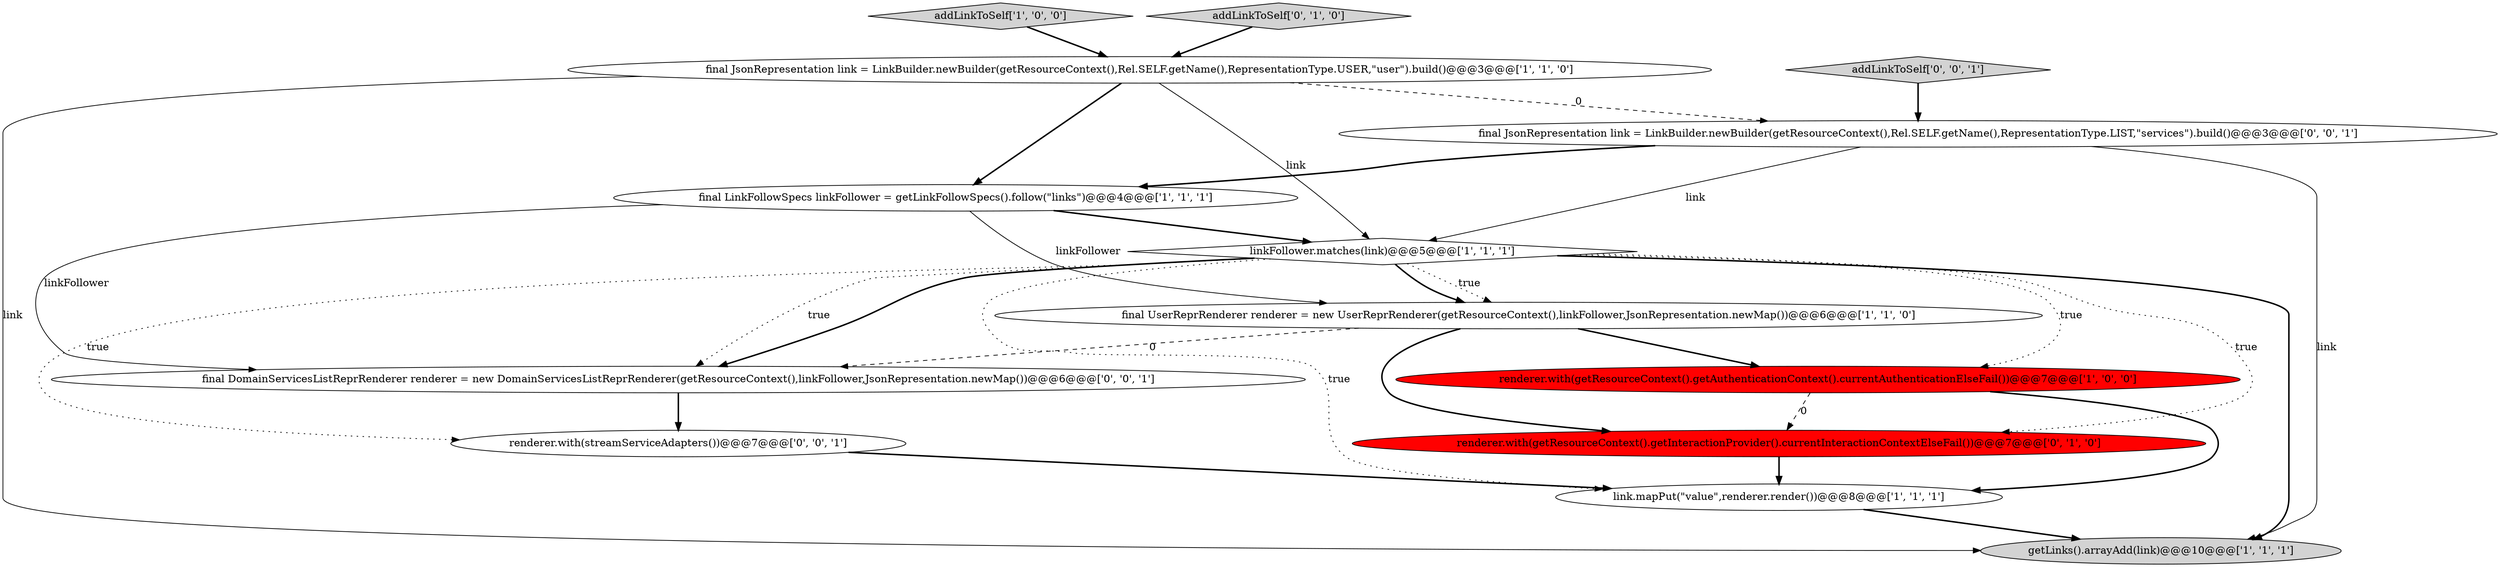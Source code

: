 digraph {
6 [style = filled, label = "addLinkToSelf['1', '0', '0']", fillcolor = lightgray, shape = diamond image = "AAA0AAABBB1BBB"];
9 [style = filled, label = "addLinkToSelf['0', '1', '0']", fillcolor = lightgray, shape = diamond image = "AAA0AAABBB2BBB"];
10 [style = filled, label = "addLinkToSelf['0', '0', '1']", fillcolor = lightgray, shape = diamond image = "AAA0AAABBB3BBB"];
8 [style = filled, label = "renderer.with(getResourceContext().getInteractionProvider().currentInteractionContextElseFail())@@@7@@@['0', '1', '0']", fillcolor = red, shape = ellipse image = "AAA1AAABBB2BBB"];
3 [style = filled, label = "linkFollower.matches(link)@@@5@@@['1', '1', '1']", fillcolor = white, shape = diamond image = "AAA0AAABBB1BBB"];
5 [style = filled, label = "final JsonRepresentation link = LinkBuilder.newBuilder(getResourceContext(),Rel.SELF.getName(),RepresentationType.USER,\"user\").build()@@@3@@@['1', '1', '0']", fillcolor = white, shape = ellipse image = "AAA0AAABBB1BBB"];
2 [style = filled, label = "getLinks().arrayAdd(link)@@@10@@@['1', '1', '1']", fillcolor = lightgray, shape = ellipse image = "AAA0AAABBB1BBB"];
0 [style = filled, label = "final LinkFollowSpecs linkFollower = getLinkFollowSpecs().follow(\"links\")@@@4@@@['1', '1', '1']", fillcolor = white, shape = ellipse image = "AAA0AAABBB1BBB"];
7 [style = filled, label = "renderer.with(getResourceContext().getAuthenticationContext().currentAuthenticationElseFail())@@@7@@@['1', '0', '0']", fillcolor = red, shape = ellipse image = "AAA1AAABBB1BBB"];
4 [style = filled, label = "link.mapPut(\"value\",renderer.render())@@@8@@@['1', '1', '1']", fillcolor = white, shape = ellipse image = "AAA0AAABBB1BBB"];
12 [style = filled, label = "renderer.with(streamServiceAdapters())@@@7@@@['0', '0', '1']", fillcolor = white, shape = ellipse image = "AAA0AAABBB3BBB"];
11 [style = filled, label = "final DomainServicesListReprRenderer renderer = new DomainServicesListReprRenderer(getResourceContext(),linkFollower,JsonRepresentation.newMap())@@@6@@@['0', '0', '1']", fillcolor = white, shape = ellipse image = "AAA0AAABBB3BBB"];
1 [style = filled, label = "final UserReprRenderer renderer = new UserReprRenderer(getResourceContext(),linkFollower,JsonRepresentation.newMap())@@@6@@@['1', '1', '0']", fillcolor = white, shape = ellipse image = "AAA0AAABBB1BBB"];
13 [style = filled, label = "final JsonRepresentation link = LinkBuilder.newBuilder(getResourceContext(),Rel.SELF.getName(),RepresentationType.LIST,\"services\").build()@@@3@@@['0', '0', '1']", fillcolor = white, shape = ellipse image = "AAA0AAABBB3BBB"];
5->13 [style = dashed, label="0"];
0->3 [style = bold, label=""];
3->11 [style = dotted, label="true"];
0->1 [style = solid, label="linkFollower"];
3->7 [style = dotted, label="true"];
1->8 [style = bold, label=""];
3->1 [style = bold, label=""];
13->2 [style = solid, label="link"];
13->3 [style = solid, label="link"];
3->11 [style = bold, label=""];
7->8 [style = dashed, label="0"];
3->4 [style = dotted, label="true"];
11->12 [style = bold, label=""];
0->11 [style = solid, label="linkFollower"];
4->2 [style = bold, label=""];
7->4 [style = bold, label=""];
1->7 [style = bold, label=""];
6->5 [style = bold, label=""];
5->3 [style = solid, label="link"];
3->2 [style = bold, label=""];
5->0 [style = bold, label=""];
12->4 [style = bold, label=""];
10->13 [style = bold, label=""];
1->11 [style = dashed, label="0"];
3->12 [style = dotted, label="true"];
9->5 [style = bold, label=""];
8->4 [style = bold, label=""];
3->8 [style = dotted, label="true"];
3->1 [style = dotted, label="true"];
5->2 [style = solid, label="link"];
13->0 [style = bold, label=""];
}
